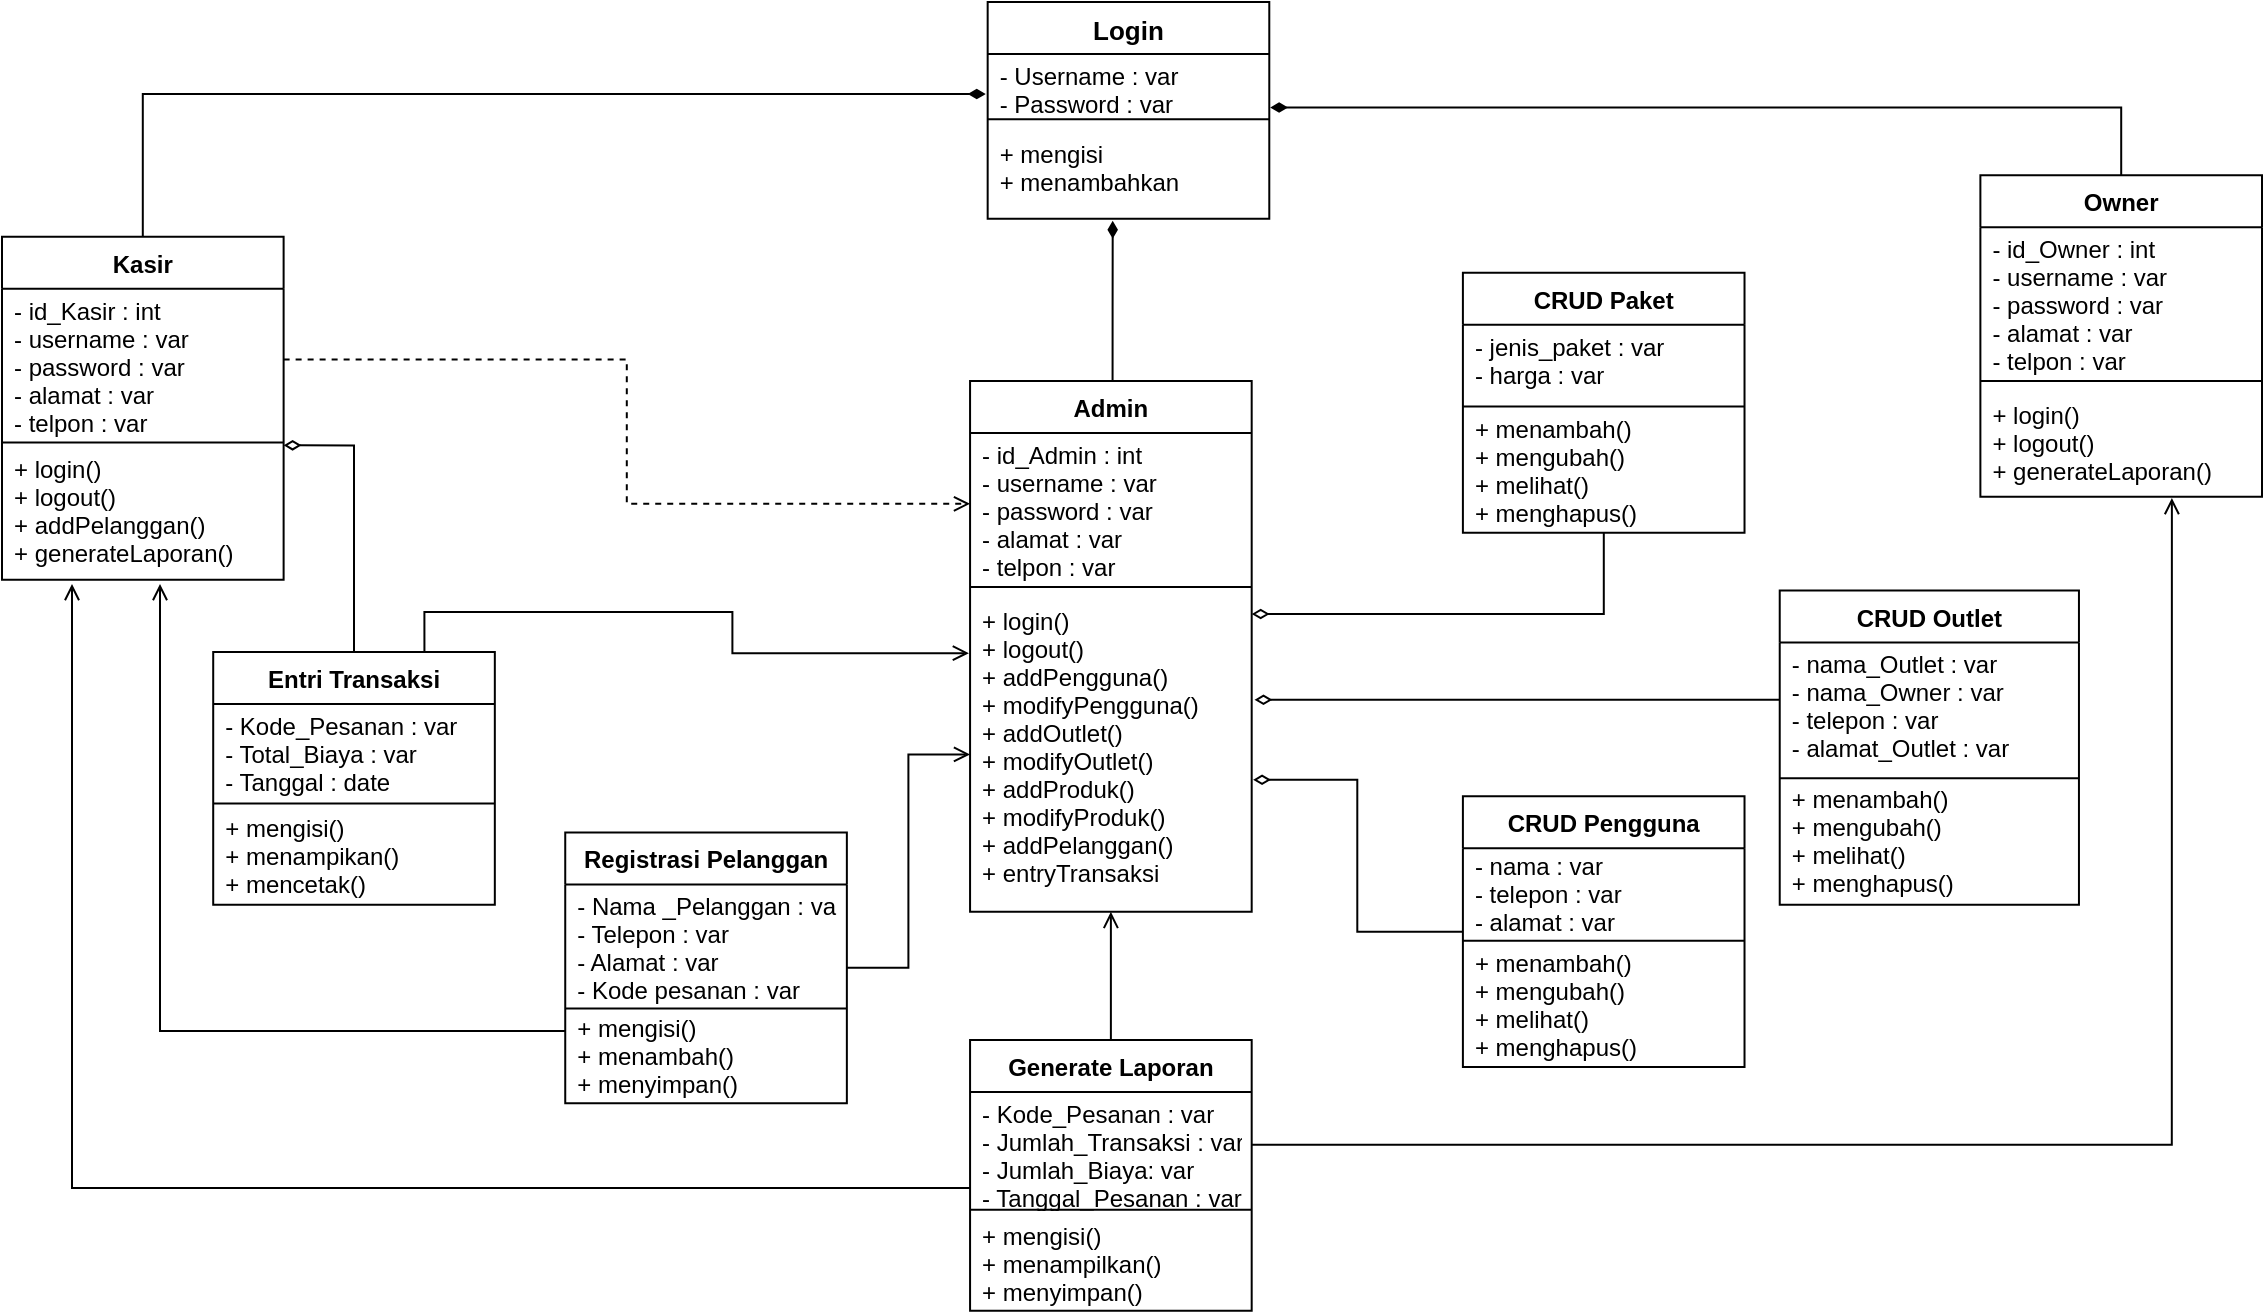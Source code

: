 <mxfile version="15.4.0" type="device"><diagram id="7Lo5C0Xuw1vaUyd4XoUH" name="Page-1"><mxGraphModel dx="1283" dy="895" grid="1" gridSize="10" guides="1" tooltips="1" connect="1" arrows="1" fold="1" page="1" pageScale="1" pageWidth="1169" pageHeight="827" math="0" shadow="0"><root><mxCell id="0"/><mxCell id="1" parent="0"/><mxCell id="PWzjSOjQ_KljAzWprT9P-43" value="Generate Laporan" style="swimlane;fontStyle=1;align=center;verticalAlign=top;childLayout=stackLayout;horizontal=1;startSize=26;horizontalStack=0;resizeParent=1;resizeParentMax=0;resizeLast=0;collapsible=1;marginBottom=0;container=0;" parent="1" vertex="1"><mxGeometry x="-664.966" y="-221.977" width="140.81" height="135.397" as="geometry"><mxRectangle x="-680" y="-290" width="130" height="26" as="alternateBounds"/></mxGeometry></mxCell><mxCell id="gQ6_1ZdpbYOM3OSfnFB4-20" value="" style="edgeStyle=orthogonalEdgeStyle;rounded=0;orthogonalLoop=1;jettySize=auto;html=1;endArrow=open;endFill=0;entryX=0.5;entryY=1;entryDx=0;entryDy=0;" parent="1" source="PWzjSOjQ_KljAzWprT9P-43" target="PWzjSOjQ_KljAzWprT9P-10" edge="1"><mxGeometry x="-1149" y="-741" as="geometry"><Array as="points"/><mxPoint x="-595" y="-281" as="targetPoint"/></mxGeometry></mxCell><mxCell id="PWzjSOjQ_KljAzWprT9P-44" value="- Kode_Pesanan : var &#10;- Jumlah_Transaksi : var&#10;- Jumlah_Biaya: var&#10;- Tanggal_Pesanan : var" style="text;strokeColor=none;fillColor=none;align=left;verticalAlign=top;spacingLeft=4;spacingRight=4;overflow=hidden;rotatable=0;points=[[0,0.5],[1,0.5]];portConstraint=eastwest;container=0;" parent="1" vertex="1"><mxGeometry x="-664.966" y="-198.508" width="140.81" height="57.769" as="geometry"/></mxCell><mxCell id="PWzjSOjQ_KljAzWprT9P-45" value="" style="line;strokeWidth=1;fillColor=none;align=left;verticalAlign=middle;spacingTop=-1;spacingLeft=3;spacingRight=3;rotatable=0;labelPosition=right;points=[];portConstraint=eastwest;container=0;" parent="1" vertex="1"><mxGeometry x="-664.966" y="-140.739" width="140.81" height="7.221" as="geometry"/></mxCell><mxCell id="PWzjSOjQ_KljAzWprT9P-46" value="+ mengisi()&#10;+ menampilkan()&#10;+ menyimpan()" style="text;align=left;verticalAlign=top;spacingLeft=4;spacingRight=4;overflow=hidden;rotatable=0;points=[[0,0.5],[1,0.5]];portConstraint=eastwest;container=0;" parent="1" vertex="1"><mxGeometry x="-664.966" y="-137.518" width="140.81" height="46.938" as="geometry"/></mxCell><mxCell id="PWzjSOjQ_KljAzWprT9P-2" value="Login" style="swimlane;fontStyle=1;align=center;verticalAlign=top;childLayout=stackLayout;horizontal=1;startSize=26;horizontalStack=0;resizeParent=1;resizeParentMax=0;resizeLast=0;collapsible=1;marginBottom=0;fontSize=13;container=0;" parent="1" vertex="1"><mxGeometry x="-656.165" y="-741" width="140.81" height="108.318" as="geometry"/></mxCell><mxCell id="PWzjSOjQ_KljAzWprT9P-10" value="Admin" style="swimlane;fontStyle=1;align=center;verticalAlign=top;childLayout=stackLayout;horizontal=1;startSize=26;horizontalStack=0;resizeParent=1;resizeParentMax=0;resizeLast=0;collapsible=1;marginBottom=0;container=0;" parent="1" vertex="1"><mxGeometry x="-664.966" y="-551.444" width="140.81" height="265.379" as="geometry"/></mxCell><mxCell id="PWzjSOjQ_KljAzWprT9P-52" value="Registrasi Pelanggan" style="swimlane;fontStyle=1;align=center;verticalAlign=top;childLayout=stackLayout;horizontal=1;startSize=26;horizontalStack=0;resizeParent=1;resizeParentMax=0;resizeLast=0;collapsible=1;marginBottom=0;container=0;" parent="1" vertex="1"><mxGeometry x="-867.38" y="-325.782" width="140.81" height="135.397" as="geometry"/></mxCell><mxCell id="Tub5oBa25tCp9A8AI-0N-1" value="CRUD Pengguna" style="swimlane;fontStyle=1;align=center;verticalAlign=top;childLayout=stackLayout;horizontal=1;startSize=26;horizontalStack=0;resizeParent=1;resizeParentMax=0;resizeLast=0;collapsible=1;marginBottom=0;container=0;" parent="1" vertex="1"><mxGeometry x="-418.548" y="-343.835" width="140.81" height="135.397" as="geometry"/></mxCell><mxCell id="Gj-N1jBpYVaz5L0_MJrY-11" value="Owner" style="swimlane;fontStyle=1;align=center;verticalAlign=top;childLayout=stackLayout;horizontal=1;startSize=26;horizontalStack=0;resizeParent=1;resizeParentMax=0;resizeLast=0;collapsible=1;marginBottom=0;container=0;" parent="1" vertex="1"><mxGeometry x="-159.81" y="-654.346" width="140.81" height="160.671" as="geometry"/></mxCell><mxCell id="Gj-N1jBpYVaz5L0_MJrY-15" value="Kasir" style="swimlane;fontStyle=1;align=center;verticalAlign=top;childLayout=stackLayout;horizontal=1;startSize=26;horizontalStack=0;resizeParent=1;resizeParentMax=0;resizeLast=0;collapsible=1;marginBottom=0;container=0;" parent="1" vertex="1"><mxGeometry x="-1149" y="-623.656" width="140.81" height="171.503" as="geometry"/></mxCell><mxCell id="gQ6_1ZdpbYOM3OSfnFB4-23" style="edgeStyle=orthogonalEdgeStyle;rounded=0;orthogonalLoop=1;jettySize=auto;html=1;endArrow=diamondThin;endFill=0;startArrow=none;startFill=0;" parent="1" source="Gj-N1jBpYVaz5L0_MJrY-25" edge="1"><mxGeometry x="-1149" y="-741" as="geometry"><mxPoint x="-524.156" y="-435.002" as="targetPoint"/><Array as="points"><mxPoint x="-348.143" y="-435.002"/></Array></mxGeometry></mxCell><mxCell id="Gj-N1jBpYVaz5L0_MJrY-25" value="CRUD Paket" style="swimlane;fontStyle=1;align=center;verticalAlign=top;childLayout=stackLayout;horizontal=1;startSize=26;horizontalStack=0;resizeParent=1;resizeParentMax=0;resizeLast=0;collapsible=1;marginBottom=0;container=0;" parent="1" vertex="1"><mxGeometry x="-418.548" y="-605.603" width="140.81" height="129.981" as="geometry"/></mxCell><mxCell id="Gj-N1jBpYVaz5L0_MJrY-29" value="CRUD Outlet" style="swimlane;fontStyle=1;align=center;verticalAlign=top;childLayout=stackLayout;horizontal=1;startSize=26;horizontalStack=0;resizeParent=1;resizeParentMax=0;resizeLast=0;collapsible=1;marginBottom=0;container=0;" parent="1" vertex="1"><mxGeometry x="-260.137" y="-446.737" width="149.611" height="157.061" as="geometry"/></mxCell><mxCell id="Gj-N1jBpYVaz5L0_MJrY-38" value="Entri Transaksi" style="swimlane;fontStyle=1;align=center;verticalAlign=top;childLayout=stackLayout;horizontal=1;startSize=26;horizontalStack=0;resizeParent=1;resizeParentMax=0;resizeLast=0;collapsible=1;marginBottom=0;container=0;" parent="1" vertex="1"><mxGeometry x="-1043.393" y="-416.047" width="140.81" height="126.371" as="geometry"/></mxCell><mxCell id="gQ6_1ZdpbYOM3OSfnFB4-22" style="edgeStyle=orthogonalEdgeStyle;rounded=0;orthogonalLoop=1;jettySize=auto;html=1;endArrow=diamondThin;endFill=0;entryX=1.01;entryY=0.367;entryDx=0;entryDy=0;entryPerimeter=0;exitX=0;exitY=0.466;exitDx=0;exitDy=0;exitPerimeter=0;" parent="1" source="Gj-N1jBpYVaz5L0_MJrY-30" target="PWzjSOjQ_KljAzWprT9P-13" edge="1"><mxGeometry x="-1149" y="-741" as="geometry"><mxPoint x="-260.137" y="-387.162" as="sourcePoint"/><mxPoint x="-524.156" y="-412.436" as="targetPoint"/><Array as="points"/></mxGeometry></mxCell><mxCell id="gQ6_1ZdpbYOM3OSfnFB4-16" style="edgeStyle=orthogonalEdgeStyle;rounded=0;orthogonalLoop=1;jettySize=auto;html=1;endArrow=open;endFill=0;" parent="1" source="PWzjSOjQ_KljAzWprT9P-52" edge="1"><mxGeometry x="-1149" y="-741" as="geometry"><Array as="points"><mxPoint x="-1069.794" y="-226.49"/></Array><mxPoint x="-1070" y="-450" as="targetPoint"/></mxGeometry></mxCell><mxCell id="PWzjSOjQ_KljAzWprT9P-3" value="- Username : var&#10;- Password : var" style="text;strokeColor=none;fillColor=none;align=left;verticalAlign=top;spacingLeft=4;spacingRight=4;overflow=hidden;rotatable=0;points=[[0,0.5],[1,0.5]];portConstraint=eastwest;container=0;" parent="1" vertex="1"><mxGeometry x="-656.165" y="-717.531" width="140.81" height="31.593" as="geometry"/></mxCell><mxCell id="gQ6_1ZdpbYOM3OSfnFB4-24" style="edgeStyle=orthogonalEdgeStyle;rounded=0;orthogonalLoop=1;jettySize=auto;html=1;entryX=1.003;entryY=0.927;entryDx=0;entryDy=0;entryPerimeter=0;endArrow=diamondThin;endFill=1;" parent="1" source="Gj-N1jBpYVaz5L0_MJrY-11" target="PWzjSOjQ_KljAzWprT9P-3" edge="1"><mxGeometry x="-1149" y="-741" as="geometry"/></mxCell><mxCell id="gQ6_1ZdpbYOM3OSfnFB4-25" style="edgeStyle=orthogonalEdgeStyle;rounded=0;orthogonalLoop=1;jettySize=auto;html=1;entryX=-0.007;entryY=0.714;entryDx=0;entryDy=0;entryPerimeter=0;endArrow=diamondThin;endFill=1;" parent="1" source="Gj-N1jBpYVaz5L0_MJrY-15" target="PWzjSOjQ_KljAzWprT9P-3" edge="1"><mxGeometry x="-1149" y="-741" as="geometry"/></mxCell><mxCell id="PWzjSOjQ_KljAzWprT9P-4" value="" style="line;strokeWidth=1;fillColor=none;align=left;verticalAlign=middle;spacingTop=-1;spacingLeft=3;spacingRight=3;rotatable=0;labelPosition=right;points=[];portConstraint=eastwest;container=0;" parent="1" vertex="1"><mxGeometry x="-656.165" y="-685.938" width="140.81" height="7.221" as="geometry"/></mxCell><mxCell id="PWzjSOjQ_KljAzWprT9P-5" value="+ mengisi&#10;+ menambahkan" style="text;strokeColor=none;fillColor=none;align=left;verticalAlign=top;spacingLeft=4;spacingRight=4;overflow=hidden;rotatable=0;points=[[0,0.5],[1,0.5]];portConstraint=eastwest;container=0;" parent="1" vertex="1"><mxGeometry x="-656.165" y="-678.717" width="140.81" height="46.035" as="geometry"/></mxCell><mxCell id="gQ6_1ZdpbYOM3OSfnFB4-26" value="" style="edgeStyle=orthogonalEdgeStyle;rounded=0;orthogonalLoop=1;jettySize=auto;html=1;endArrow=diamondThin;endFill=1;entryX=0.444;entryY=1.023;entryDx=0;entryDy=0;entryPerimeter=0;exitX=0.506;exitY=-0.001;exitDx=0;exitDy=0;exitPerimeter=0;" parent="1" source="PWzjSOjQ_KljAzWprT9P-10" target="PWzjSOjQ_KljAzWprT9P-5" edge="1"><mxGeometry x="-1149" y="-741" as="geometry"><Array as="points"><mxPoint x="-593.681" y="-587.55"/><mxPoint x="-593.681" y="-587.55"/></Array></mxGeometry></mxCell><mxCell id="PWzjSOjQ_KljAzWprT9P-11" value="- id_Admin : int&#10;- username : var&#10;- password : var&#10;- alamat : var&#10;- telpon : var" style="text;strokeColor=none;fillColor=none;align=left;verticalAlign=top;spacingLeft=4;spacingRight=4;overflow=hidden;rotatable=0;points=[[0,0.5],[1,0.5]];portConstraint=eastwest;container=0;" parent="1" vertex="1"><mxGeometry x="-664.966" y="-527.975" width="140.81" height="75.822" as="geometry"/></mxCell><mxCell id="PWzjSOjQ_KljAzWprT9P-12" value="" style="line;strokeWidth=1;fillColor=none;align=left;verticalAlign=middle;spacingTop=-1;spacingLeft=3;spacingRight=3;rotatable=0;labelPosition=right;points=[];portConstraint=eastwest;container=0;" parent="1" vertex="1"><mxGeometry x="-664.966" y="-452.153" width="140.81" height="7.221" as="geometry"/></mxCell><mxCell id="PWzjSOjQ_KljAzWprT9P-13" value="+ login()&#10;+ logout()&#10;+ addPengguna()&#10;+ modifyPengguna()&#10;+ addOutlet()&#10;+ modifyOutlet()&#10;+ addProduk()&#10;+ modifyProduk()&#10;+ addPelanggan()&#10;+ entryTransaksi&#10;+ generateLaporan()&#10;" style="text;strokeColor=none;fillColor=none;align=left;verticalAlign=top;spacingLeft=4;spacingRight=4;overflow=hidden;rotatable=0;points=[[0,0.5],[1,0.5]];portConstraint=eastwest;container=0;" parent="1" vertex="1"><mxGeometry x="-664.97" y="-444.93" width="140.81" height="143.93" as="geometry"/></mxCell><mxCell id="7RAzjGhxxsbnGGrt-aPu-10" style="edgeStyle=orthogonalEdgeStyle;rounded=0;jumpSize=14;orthogonalLoop=1;jettySize=auto;html=1;entryX=0;entryY=0.557;entryDx=0;entryDy=0;entryPerimeter=0;startArrow=none;startFill=0;endArrow=open;endFill=0;strokeWidth=1;" parent="1" source="PWzjSOjQ_KljAzWprT9P-52" target="PWzjSOjQ_KljAzWprT9P-13" edge="1"><mxGeometry x="-1149" y="-741" as="geometry"/></mxCell><mxCell id="gQ6_1ZdpbYOM3OSfnFB4-21" style="edgeStyle=orthogonalEdgeStyle;rounded=0;orthogonalLoop=1;jettySize=auto;html=1;endArrow=diamondThin;endFill=0;entryX=1.005;entryY=0.645;entryDx=0;entryDy=0;entryPerimeter=0;" parent="1" source="Tub5oBa25tCp9A8AI-0N-1" target="PWzjSOjQ_KljAzWprT9P-13" edge="1"><mxGeometry x="-1149" y="-741" as="geometry"/></mxCell><mxCell id="gQ6_1ZdpbYOM3OSfnFB4-19" style="edgeStyle=orthogonalEdgeStyle;rounded=0;orthogonalLoop=1;jettySize=auto;html=1;exitX=0.75;exitY=0;exitDx=0;exitDy=0;endArrow=open;endFill=0;entryX=-0.004;entryY=0.205;entryDx=0;entryDy=0;entryPerimeter=0;" parent="1" source="Gj-N1jBpYVaz5L0_MJrY-38" target="PWzjSOjQ_KljAzWprT9P-13" edge="1"><mxGeometry x="-1149" y="-741" as="geometry"/></mxCell><mxCell id="PWzjSOjQ_KljAzWprT9P-53" value="- Nama _Pelanggan : var&#10;- Telepon : var &#10;- Alamat : var&#10;- Kode pesanan : var" style="text;strokeColor=none;fillColor=none;align=left;verticalAlign=top;spacingLeft=4;spacingRight=4;overflow=hidden;rotatable=0;points=[[0,0.5],[1,0.5]];portConstraint=eastwest;container=0;" parent="1" vertex="1"><mxGeometry x="-867.38" y="-302.31" width="140.81" height="71.31" as="geometry"/></mxCell><mxCell id="PWzjSOjQ_KljAzWprT9P-54" value="" style="line;strokeWidth=1;fillColor=none;align=left;verticalAlign=middle;spacingTop=-1;spacingLeft=3;spacingRight=3;rotatable=0;labelPosition=right;points=[];portConstraint=eastwest;container=0;" parent="1" vertex="1"><mxGeometry x="-867.38" y="-244.54" width="140.81" height="13.54" as="geometry"/></mxCell><mxCell id="PWzjSOjQ_KljAzWprT9P-55" value="+ mengisi()&#10;+ menambah()&#10;+ menyimpan()" style="text;strokeColor=none;fillColor=none;align=left;verticalAlign=top;spacingLeft=4;spacingRight=4;overflow=hidden;rotatable=0;points=[[0,0.5],[1,0.5]];portConstraint=eastwest;container=0;" parent="1" vertex="1"><mxGeometry x="-867.38" y="-241.322" width="140.81" height="46.938" as="geometry"/></mxCell><mxCell id="Tub5oBa25tCp9A8AI-0N-2" value="- nama : var&#10;- telepon : var&#10;- alamat : var" style="text;strokeColor=none;fillColor=none;align=left;verticalAlign=top;spacingLeft=4;spacingRight=4;overflow=hidden;rotatable=0;points=[[0,0.5],[1,0.5]];portConstraint=eastwest;container=0;" parent="1" vertex="1"><mxGeometry x="-418.548" y="-322.366" width="140.81" height="45.132" as="geometry"/></mxCell><mxCell id="Tub5oBa25tCp9A8AI-0N-3" value="" style="line;strokeWidth=1;fillColor=none;align=left;verticalAlign=middle;spacingTop=-1;spacingLeft=3;spacingRight=3;rotatable=0;labelPosition=right;points=[];portConstraint=eastwest;container=0;" parent="1" vertex="1"><mxGeometry x="-418.548" y="-275.233" width="140.81" height="7.221" as="geometry"/></mxCell><mxCell id="Tub5oBa25tCp9A8AI-0N-4" value="+ menambah()&#10;+ mengubah()&#10;+ melihat()&#10;+ menghapus()" style="text;strokeColor=none;fillColor=none;align=left;verticalAlign=top;spacingLeft=4;spacingRight=4;overflow=hidden;rotatable=0;points=[[0,0.5],[1,0.5]];portConstraint=eastwest;container=0;" parent="1" vertex="1"><mxGeometry x="-418.548" y="-274.012" width="140.81" height="59.575" as="geometry"/></mxCell><mxCell id="Gj-N1jBpYVaz5L0_MJrY-12" value="- id_Owner : int&#10;- username : var&#10;- password : var&#10;- alamat : var&#10;- telpon : var" style="text;strokeColor=none;fillColor=none;align=left;verticalAlign=top;spacingLeft=4;spacingRight=4;overflow=hidden;rotatable=0;points=[[0,0.5],[1,0.5]];portConstraint=eastwest;container=0;" parent="1" vertex="1"><mxGeometry x="-159.81" y="-630.877" width="140.81" height="75.822" as="geometry"/></mxCell><mxCell id="Gj-N1jBpYVaz5L0_MJrY-13" value="" style="line;strokeWidth=1;fillColor=none;align=left;verticalAlign=middle;spacingTop=-1;spacingLeft=3;spacingRight=3;rotatable=0;labelPosition=right;points=[];portConstraint=eastwest;container=0;" parent="1" vertex="1"><mxGeometry x="-159.81" y="-555.054" width="140.81" height="7.221" as="geometry"/></mxCell><mxCell id="Gj-N1jBpYVaz5L0_MJrY-14" value="+ login()&#10;+ logout()&#10;+ generateLaporan()" style="text;strokeColor=none;fillColor=none;align=left;verticalAlign=top;spacingLeft=4;spacingRight=4;overflow=hidden;rotatable=0;points=[[0,0.5],[1,0.5]];portConstraint=eastwest;container=0;" parent="1" vertex="1"><mxGeometry x="-159.81" y="-547.833" width="140.81" height="54.159" as="geometry"/></mxCell><mxCell id="7RAzjGhxxsbnGGrt-aPu-8" style="edgeStyle=orthogonalEdgeStyle;rounded=0;jumpSize=14;orthogonalLoop=1;jettySize=auto;html=1;entryX=0.68;entryY=1.013;entryDx=0;entryDy=0;entryPerimeter=0;startArrow=none;startFill=0;endArrow=open;endFill=0;strokeWidth=1;labelBorderColor=#000000;" parent="1" source="PWzjSOjQ_KljAzWprT9P-44" target="Gj-N1jBpYVaz5L0_MJrY-14" edge="1"><mxGeometry x="-1149" y="-741" as="geometry"/></mxCell><mxCell id="Gj-N1jBpYVaz5L0_MJrY-16" value="- id_Kasir : int&#10;- username : var&#10;- password : var&#10;- alamat : var&#10;- telpon : var" style="text;strokeColor=none;fillColor=none;align=left;verticalAlign=top;spacingLeft=4;spacingRight=4;overflow=hidden;rotatable=0;points=[[0,0.5],[1,0.5]];portConstraint=eastwest;container=0;" parent="1" vertex="1"><mxGeometry x="-1149" y="-600.187" width="140.81" height="75.822" as="geometry"/></mxCell><mxCell id="gQ6_1ZdpbYOM3OSfnFB4-27" style="edgeStyle=orthogonalEdgeStyle;rounded=0;orthogonalLoop=1;jettySize=auto;html=1;exitX=1;exitY=0.5;exitDx=0;exitDy=0;endArrow=open;endFill=0;dashed=1;" parent="1" source="Gj-N1jBpYVaz5L0_MJrY-16" target="PWzjSOjQ_KljAzWprT9P-11" edge="1"><mxGeometry x="-1149" y="-741" as="geometry"/></mxCell><mxCell id="Gj-N1jBpYVaz5L0_MJrY-17" value="" style="line;strokeWidth=1;fillColor=none;align=left;verticalAlign=middle;spacingTop=-1;spacingLeft=3;spacingRight=3;rotatable=0;labelPosition=right;points=[];portConstraint=eastwest;container=0;" parent="1" vertex="1"><mxGeometry x="-1149" y="-524.364" width="140.81" height="7.221" as="geometry"/></mxCell><mxCell id="Gj-N1jBpYVaz5L0_MJrY-18" value="+ login()&#10;+ logout()&#10;+ addPelanggan()&#10;+ generateLaporan()" style="text;strokeColor=none;fillColor=none;align=left;verticalAlign=top;spacingLeft=4;spacingRight=4;overflow=hidden;rotatable=0;points=[[0,0.5],[1,0.5]];portConstraint=eastwest;container=0;" parent="1" vertex="1"><mxGeometry x="-1149" y="-521.143" width="140.81" height="64.991" as="geometry"/></mxCell><mxCell id="7RAzjGhxxsbnGGrt-aPu-9" style="edgeStyle=orthogonalEdgeStyle;rounded=0;jumpSize=14;orthogonalLoop=1;jettySize=auto;html=1;startArrow=none;startFill=0;endArrow=open;endFill=0;strokeWidth=1;exitX=-0.001;exitY=0.874;exitDx=0;exitDy=0;exitPerimeter=0;" parent="1" source="PWzjSOjQ_KljAzWprT9P-44" edge="1"><mxGeometry x="-1149" y="-741" as="geometry"><mxPoint x="-1114" y="-450" as="targetPoint"/><Array as="points"><mxPoint x="-1114" y="-148"/></Array><mxPoint x="-666" y="-148" as="sourcePoint"/></mxGeometry></mxCell><mxCell id="gQ6_1ZdpbYOM3OSfnFB4-18" style="edgeStyle=orthogonalEdgeStyle;rounded=0;orthogonalLoop=1;jettySize=auto;html=1;entryX=1;entryY=0.028;entryDx=0;entryDy=0;entryPerimeter=0;endArrow=diamondThin;endFill=0;" parent="1" source="Gj-N1jBpYVaz5L0_MJrY-38" target="Gj-N1jBpYVaz5L0_MJrY-18" edge="1"><mxGeometry x="-1149" y="-741" as="geometry"/></mxCell><mxCell id="Gj-N1jBpYVaz5L0_MJrY-26" value="- jenis_paket : var&#10;- harga : var" style="text;strokeColor=none;fillColor=none;align=left;verticalAlign=top;spacingLeft=4;spacingRight=4;overflow=hidden;rotatable=0;points=[[0,0.5],[1,0.5]];portConstraint=eastwest;container=0;" parent="1" vertex="1"><mxGeometry x="-418.548" y="-582.134" width="140.81" height="39.717" as="geometry"/></mxCell><mxCell id="Gj-N1jBpYVaz5L0_MJrY-27" value="" style="line;strokeWidth=1;fillColor=none;align=left;verticalAlign=middle;spacingTop=-1;spacingLeft=3;spacingRight=3;rotatable=0;labelPosition=right;points=[];portConstraint=eastwest;container=0;" parent="1" vertex="1"><mxGeometry x="-418.548" y="-542.417" width="140.81" height="7.221" as="geometry"/></mxCell><mxCell id="Gj-N1jBpYVaz5L0_MJrY-28" value="+ menambah()&#10;+ mengubah()&#10;+ melihat()&#10;+ menghapus()" style="text;strokeColor=none;fillColor=none;align=left;verticalAlign=top;spacingLeft=4;spacingRight=4;overflow=hidden;rotatable=0;points=[[0,0.5],[1,0.5]];portConstraint=eastwest;container=0;" parent="1" vertex="1"><mxGeometry x="-418.55" y="-541.2" width="140.81" height="64.2" as="geometry"/></mxCell><mxCell id="Gj-N1jBpYVaz5L0_MJrY-30" value="- nama_Outlet : var&#10;- nama_Owner : var&#10;- telepon : var&#10;- alamat_Outlet : var" style="text;strokeColor=none;fillColor=none;align=left;verticalAlign=top;spacingLeft=4;spacingRight=4;overflow=hidden;rotatable=0;points=[[0,0.5],[1,0.5]];portConstraint=eastwest;container=0;" parent="1" vertex="1"><mxGeometry x="-260.137" y="-423.268" width="149.611" height="66.796" as="geometry"/></mxCell><mxCell id="Gj-N1jBpYVaz5L0_MJrY-31" value="" style="line;strokeWidth=1;fillColor=none;align=left;verticalAlign=middle;spacingTop=-1;spacingLeft=3;spacingRight=3;rotatable=0;labelPosition=right;points=[];portConstraint=eastwest;container=0;" parent="1" vertex="1"><mxGeometry x="-260.137" y="-356.472" width="149.611" height="7.221" as="geometry"/></mxCell><mxCell id="Gj-N1jBpYVaz5L0_MJrY-32" value="+ menambah()&#10;+ mengubah()&#10;+ melihat()&#10;+ menghapus()" style="text;strokeColor=none;fillColor=none;align=left;verticalAlign=top;spacingLeft=4;spacingRight=4;overflow=hidden;rotatable=0;points=[[0,0.5],[1,0.5]];portConstraint=eastwest;container=0;" parent="1" vertex="1"><mxGeometry x="-260.14" y="-356.25" width="149.61" height="58.25" as="geometry"/></mxCell><mxCell id="Gj-N1jBpYVaz5L0_MJrY-39" value="- Kode_Pesanan : var&#10;- Total_Biaya : var&#10;- Tanggal : date" style="text;strokeColor=none;fillColor=none;align=left;verticalAlign=top;spacingLeft=4;spacingRight=4;overflow=hidden;rotatable=0;points=[[0,0.5],[1,0.5]];portConstraint=eastwest;container=0;" parent="1" vertex="1"><mxGeometry x="-1043.393" y="-392.578" width="140.81" height="48.743" as="geometry"/></mxCell><mxCell id="Gj-N1jBpYVaz5L0_MJrY-40" value="" style="line;strokeWidth=1;fillColor=none;align=left;verticalAlign=middle;spacingTop=-1;spacingLeft=3;spacingRight=3;rotatable=0;labelPosition=right;points=[];portConstraint=eastwest;container=0;" parent="1" vertex="1"><mxGeometry x="-1043.393" y="-343.835" width="140.81" height="7.221" as="geometry"/></mxCell><mxCell id="Gj-N1jBpYVaz5L0_MJrY-41" value="+ mengisi()&#10;+ menampikan()&#10;+ mencetak()" style="text;align=left;verticalAlign=top;spacingLeft=4;spacingRight=4;overflow=hidden;rotatable=0;points=[[0,0.5],[1,0.5]];portConstraint=eastwest;container=0;" parent="1" vertex="1"><mxGeometry x="-1043.393" y="-341.614" width="140.81" height="46.938" as="geometry"/></mxCell></root></mxGraphModel></diagram></mxfile>